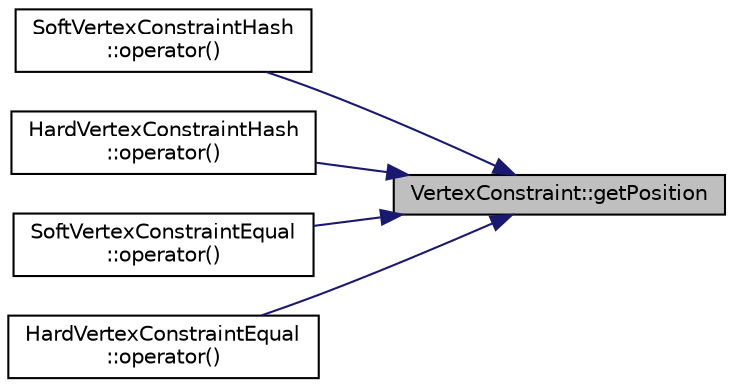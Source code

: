 digraph "VertexConstraint::getPosition"
{
 // INTERACTIVE_SVG=YES
 // LATEX_PDF_SIZE
  edge [fontname="Helvetica",fontsize="10",labelfontname="Helvetica",labelfontsize="10"];
  node [fontname="Helvetica",fontsize="10",shape=record];
  rankdir="RL";
  Node1 [label="VertexConstraint::getPosition",height=0.2,width=0.4,color="black", fillcolor="grey75", style="filled", fontcolor="black",tooltip=" "];
  Node1 -> Node2 [dir="back",color="midnightblue",fontsize="10",style="solid",fontname="Helvetica"];
  Node2 [label="SoftVertexConstraintHash\l::operator()",height=0.2,width=0.4,color="black", fillcolor="white", style="filled",URL="$structSoftVertexConstraintHash.html#a442294c654fbec6f15ead5eaf57a4567",tooltip=" "];
  Node1 -> Node3 [dir="back",color="midnightblue",fontsize="10",style="solid",fontname="Helvetica"];
  Node3 [label="HardVertexConstraintHash\l::operator()",height=0.2,width=0.4,color="black", fillcolor="white", style="filled",URL="$structHardVertexConstraintHash.html#a27aa2fed1a7d82ab0d3248f3c628f60f",tooltip=" "];
  Node1 -> Node4 [dir="back",color="midnightblue",fontsize="10",style="solid",fontname="Helvetica"];
  Node4 [label="SoftVertexConstraintEqual\l::operator()",height=0.2,width=0.4,color="black", fillcolor="white", style="filled",URL="$structSoftVertexConstraintEqual.html#a0f6a58955643e80f129f89d79be3851f",tooltip=" "];
  Node1 -> Node5 [dir="back",color="midnightblue",fontsize="10",style="solid",fontname="Helvetica"];
  Node5 [label="HardVertexConstraintEqual\l::operator()",height=0.2,width=0.4,color="black", fillcolor="white", style="filled",URL="$structHardVertexConstraintEqual.html#a220f722a1d132b4d05805a45442713f8",tooltip=" "];
}
